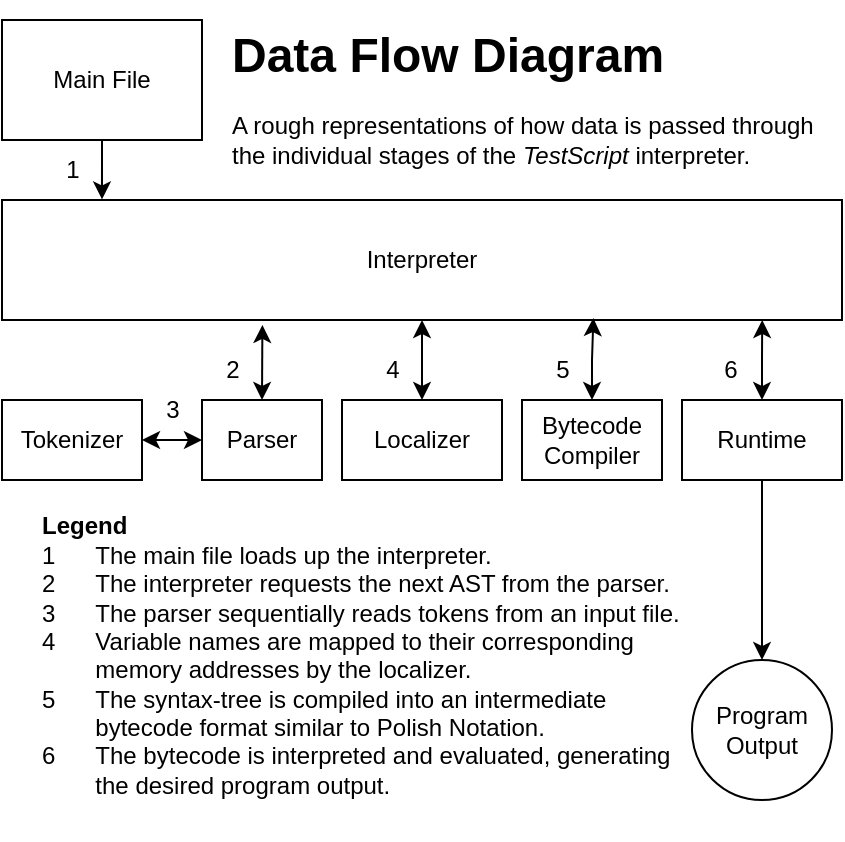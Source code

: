 <mxfile version="20.5.1" type="device"><diagram id="kgpKYQtTHZ0yAKxKKP6v" name="Page-1"><mxGraphModel dx="548" dy="595" grid="1" gridSize="10" guides="1" tooltips="1" connect="1" arrows="1" fold="1" page="1" pageScale="1" pageWidth="850" pageHeight="1100" math="0" shadow="0"><root><mxCell id="0"/><mxCell id="1" parent="0"/><mxCell id="QF8lWtnCmue7PdKwNsXX-11" style="edgeStyle=orthogonalEdgeStyle;rounded=0;orthogonalLoop=1;jettySize=auto;html=1;entryX=0.119;entryY=-0.005;entryDx=0;entryDy=0;entryPerimeter=0;" edge="1" parent="1" source="QF8lWtnCmue7PdKwNsXX-1" target="QF8lWtnCmue7PdKwNsXX-2"><mxGeometry relative="1" as="geometry"><mxPoint x="180" y="30" as="targetPoint"/></mxGeometry></mxCell><mxCell id="QF8lWtnCmue7PdKwNsXX-1" value="Main File" style="rounded=0;whiteSpace=wrap;html=1;" vertex="1" parent="1"><mxGeometry x="30" y="30" width="100" height="60" as="geometry"/></mxCell><mxCell id="QF8lWtnCmue7PdKwNsXX-2" value="Interpreter" style="whiteSpace=wrap;html=1;" vertex="1" parent="1"><mxGeometry x="30" y="120" width="420" height="60" as="geometry"/></mxCell><mxCell id="QF8lWtnCmue7PdKwNsXX-3" value="Tokenizer" style="whiteSpace=wrap;html=1;" vertex="1" parent="1"><mxGeometry x="30" y="220" width="70" height="40" as="geometry"/></mxCell><mxCell id="QF8lWtnCmue7PdKwNsXX-25" style="edgeStyle=orthogonalEdgeStyle;rounded=0;orthogonalLoop=1;jettySize=auto;html=1;exitX=0.5;exitY=0;exitDx=0;exitDy=0;entryX=0.5;entryY=1;entryDx=0;entryDy=0;strokeColor=default;startArrow=classic;startFill=1;" edge="1" parent="1" source="QF8lWtnCmue7PdKwNsXX-5" target="QF8lWtnCmue7PdKwNsXX-2"><mxGeometry relative="1" as="geometry"/></mxCell><mxCell id="QF8lWtnCmue7PdKwNsXX-5" value="Localizer" style="whiteSpace=wrap;html=1;" vertex="1" parent="1"><mxGeometry x="200" y="220" width="80" height="40" as="geometry"/></mxCell><mxCell id="QF8lWtnCmue7PdKwNsXX-21" style="edgeStyle=orthogonalEdgeStyle;rounded=0;orthogonalLoop=1;jettySize=auto;html=1;exitX=0;exitY=0.5;exitDx=0;exitDy=0;strokeColor=default;startArrow=classic;startFill=1;" edge="1" parent="1" source="QF8lWtnCmue7PdKwNsXX-6" target="QF8lWtnCmue7PdKwNsXX-3"><mxGeometry relative="1" as="geometry"/></mxCell><mxCell id="QF8lWtnCmue7PdKwNsXX-24" style="edgeStyle=orthogonalEdgeStyle;rounded=0;orthogonalLoop=1;jettySize=auto;html=1;exitX=0.5;exitY=0;exitDx=0;exitDy=0;entryX=0.31;entryY=1.041;entryDx=0;entryDy=0;entryPerimeter=0;strokeColor=default;startArrow=classic;startFill=1;" edge="1" parent="1" source="QF8lWtnCmue7PdKwNsXX-6" target="QF8lWtnCmue7PdKwNsXX-2"><mxGeometry relative="1" as="geometry"/></mxCell><mxCell id="QF8lWtnCmue7PdKwNsXX-6" value="Parser" style="whiteSpace=wrap;html=1;" vertex="1" parent="1"><mxGeometry x="130" y="220" width="60" height="40" as="geometry"/></mxCell><mxCell id="QF8lWtnCmue7PdKwNsXX-30" style="edgeStyle=orthogonalEdgeStyle;rounded=0;orthogonalLoop=1;jettySize=auto;html=1;entryX=0.905;entryY=1;entryDx=0;entryDy=0;entryPerimeter=0;strokeColor=default;startArrow=classic;startFill=1;" edge="1" parent="1" source="QF8lWtnCmue7PdKwNsXX-7" target="QF8lWtnCmue7PdKwNsXX-2"><mxGeometry relative="1" as="geometry"/></mxCell><mxCell id="QF8lWtnCmue7PdKwNsXX-32" style="edgeStyle=orthogonalEdgeStyle;rounded=0;orthogonalLoop=1;jettySize=auto;html=1;exitX=0.5;exitY=1;exitDx=0;exitDy=0;entryX=0.5;entryY=0;entryDx=0;entryDy=0;strokeColor=default;startArrow=none;startFill=0;" edge="1" parent="1" source="QF8lWtnCmue7PdKwNsXX-7" target="QF8lWtnCmue7PdKwNsXX-10"><mxGeometry relative="1" as="geometry"/></mxCell><mxCell id="QF8lWtnCmue7PdKwNsXX-7" value="Runtime" style="whiteSpace=wrap;html=1;" vertex="1" parent="1"><mxGeometry x="370" y="220" width="80" height="40" as="geometry"/></mxCell><mxCell id="QF8lWtnCmue7PdKwNsXX-28" style="edgeStyle=orthogonalEdgeStyle;rounded=0;orthogonalLoop=1;jettySize=auto;html=1;exitX=0.5;exitY=0;exitDx=0;exitDy=0;entryX=0.704;entryY=0.984;entryDx=0;entryDy=0;entryPerimeter=0;strokeColor=default;startArrow=classic;startFill=1;" edge="1" parent="1" source="QF8lWtnCmue7PdKwNsXX-8" target="QF8lWtnCmue7PdKwNsXX-2"><mxGeometry relative="1" as="geometry"/></mxCell><mxCell id="QF8lWtnCmue7PdKwNsXX-8" value="&lt;div&gt;Bytecode&lt;/div&gt;&lt;div&gt;Compiler&lt;br&gt;&lt;/div&gt;" style="whiteSpace=wrap;html=1;" vertex="1" parent="1"><mxGeometry x="290" y="220" width="70" height="40" as="geometry"/></mxCell><mxCell id="QF8lWtnCmue7PdKwNsXX-10" value="&lt;div&gt;Program&lt;br&gt;&lt;/div&gt;&lt;div&gt;Output&lt;/div&gt;" style="ellipse;whiteSpace=wrap;html=1;" vertex="1" parent="1"><mxGeometry x="375" y="350" width="70" height="70" as="geometry"/></mxCell><mxCell id="QF8lWtnCmue7PdKwNsXX-33" value="1" style="text;html=1;align=center;verticalAlign=middle;resizable=0;points=[];autosize=1;strokeColor=none;fillColor=none;" vertex="1" parent="1"><mxGeometry x="50" y="90" width="30" height="30" as="geometry"/></mxCell><mxCell id="QF8lWtnCmue7PdKwNsXX-34" value="2" style="text;html=1;align=center;verticalAlign=middle;resizable=0;points=[];autosize=1;strokeColor=none;fillColor=none;" vertex="1" parent="1"><mxGeometry x="130" y="190" width="30" height="30" as="geometry"/></mxCell><mxCell id="QF8lWtnCmue7PdKwNsXX-35" value="3" style="text;html=1;align=center;verticalAlign=middle;resizable=0;points=[];autosize=1;strokeColor=none;fillColor=none;" vertex="1" parent="1"><mxGeometry x="100" y="210" width="30" height="30" as="geometry"/></mxCell><mxCell id="QF8lWtnCmue7PdKwNsXX-36" value="4" style="text;html=1;align=center;verticalAlign=middle;resizable=0;points=[];autosize=1;strokeColor=none;fillColor=none;" vertex="1" parent="1"><mxGeometry x="210" y="190" width="30" height="30" as="geometry"/></mxCell><mxCell id="QF8lWtnCmue7PdKwNsXX-37" value="5" style="text;html=1;align=center;verticalAlign=middle;resizable=0;points=[];autosize=1;strokeColor=none;fillColor=none;" vertex="1" parent="1"><mxGeometry x="295" y="190" width="30" height="30" as="geometry"/></mxCell><mxCell id="QF8lWtnCmue7PdKwNsXX-38" value="6" style="text;html=1;align=center;verticalAlign=middle;resizable=0;points=[];autosize=1;strokeColor=none;fillColor=none;" vertex="1" parent="1"><mxGeometry x="379" y="190" width="30" height="30" as="geometry"/></mxCell><mxCell id="QF8lWtnCmue7PdKwNsXX-41" value="&lt;h1 style=&quot;line-height: 1;&quot;&gt;Data Flow Diagram&lt;/h1&gt;&lt;div&gt;A rough representations of how data is passed through the individual stages of the &lt;i&gt;TestScript&lt;/i&gt; interpreter.&lt;br&gt;&lt;/div&gt;" style="text;html=1;strokeColor=none;fillColor=none;spacing=5;spacingTop=-20;whiteSpace=wrap;overflow=hidden;rounded=0;labelBorderColor=none;" vertex="1" parent="1"><mxGeometry x="140" y="30" width="300" height="90" as="geometry"/></mxCell><mxCell id="QF8lWtnCmue7PdKwNsXX-43" value="&lt;div align=&quot;left&quot;&gt;&lt;b&gt;Legend&lt;/b&gt;&lt;/div&gt;&lt;div align=&quot;left&quot;&gt;1&lt;span style=&quot;white-space: pre;&quot;&gt;&#9;&lt;/span&gt;The main file loads up the interpreter.&lt;br&gt;&lt;/div&gt;&lt;div align=&quot;left&quot;&gt;2&lt;span style=&quot;white-space: pre;&quot;&gt;&#9;&lt;/span&gt;The interpreter requests the next AST from the parser.&lt;/div&gt;&lt;div align=&quot;left&quot;&gt;3&lt;span style=&quot;white-space: pre;&quot;&gt;&#9;&lt;/span&gt;The parser sequentially reads tokens from an input file.&lt;br&gt;&lt;/div&gt;&lt;div align=&quot;left&quot;&gt;4&lt;span style=&quot;white-space: pre;&quot;&gt;&#9;&lt;/span&gt;Variable names are mapped to their corresponding&lt;/div&gt;&lt;div align=&quot;left&quot;&gt;&lt;span style=&quot;white-space: pre;&quot;&gt;&#9;&lt;/span&gt;memory addresses by the localizer.&lt;/div&gt;&lt;div align=&quot;left&quot;&gt;5&lt;span style=&quot;white-space: pre;&quot;&gt;&#9;&lt;/span&gt;The syntax-tree is compiled into an intermediate&lt;br&gt;&lt;/div&gt;&lt;div align=&quot;left&quot;&gt;&lt;span style=&quot;white-space: pre;&quot;&gt;&#9;&lt;/span&gt;bytecode format similar to Polish Notation.&lt;/div&gt;&lt;div align=&quot;left&quot;&gt;6&lt;span style=&quot;white-space: pre;&quot;&gt;&#9;&lt;/span&gt;The bytecode is interpreted and evaluated, generating&lt;/div&gt;&lt;div align=&quot;left&quot;&gt;&lt;span style=&quot;white-space: pre;&quot;&gt;&#9;&lt;/span&gt;the desired program output.&lt;br&gt;&lt;/div&gt;&lt;div align=&quot;left&quot;&gt;&lt;span style=&quot;white-space: pre;&quot;&gt;&lt;span style=&quot;white-space: pre;&quot;&gt;&lt;/span&gt;&lt;/span&gt;&lt;br&gt;&lt;/div&gt;" style="text;html=1;align=left;verticalAlign=middle;resizable=0;points=[];autosize=1;strokeColor=none;fillColor=none;labelBorderColor=none;spacing=0;" vertex="1" parent="1"><mxGeometry x="50" y="270" width="340" height="170" as="geometry"/></mxCell></root></mxGraphModel></diagram></mxfile>